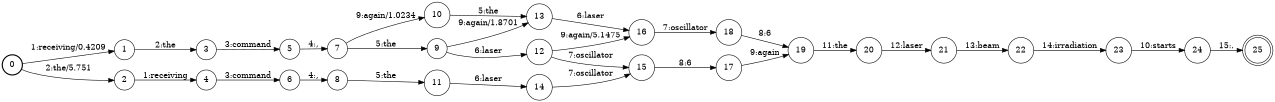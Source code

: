 digraph FST {
rankdir = LR;
size = "8.5,11";
label = "";
center = 1;
orientation = Portrait;
ranksep = "0.4";
nodesep = "0.25";
0 [label = "0", shape = circle, style = bold, fontsize = 14]
	0 -> 1 [label = "1:receiving/0.4209", fontsize = 14];
	0 -> 2 [label = "2:the/5.751", fontsize = 14];
1 [label = "1", shape = circle, style = solid, fontsize = 14]
	1 -> 3 [label = "2:the", fontsize = 14];
2 [label = "2", shape = circle, style = solid, fontsize = 14]
	2 -> 4 [label = "1:receiving", fontsize = 14];
3 [label = "3", shape = circle, style = solid, fontsize = 14]
	3 -> 5 [label = "3:command", fontsize = 14];
4 [label = "4", shape = circle, style = solid, fontsize = 14]
	4 -> 6 [label = "3:command", fontsize = 14];
5 [label = "5", shape = circle, style = solid, fontsize = 14]
	5 -> 7 [label = "4:,", fontsize = 14];
6 [label = "6", shape = circle, style = solid, fontsize = 14]
	6 -> 8 [label = "4:,", fontsize = 14];
7 [label = "7", shape = circle, style = solid, fontsize = 14]
	7 -> 9 [label = "5:the", fontsize = 14];
	7 -> 10 [label = "9:again/1.0234", fontsize = 14];
8 [label = "8", shape = circle, style = solid, fontsize = 14]
	8 -> 11 [label = "5:the", fontsize = 14];
9 [label = "9", shape = circle, style = solid, fontsize = 14]
	9 -> 12 [label = "6:laser", fontsize = 14];
	9 -> 13 [label = "9:again/1.8701", fontsize = 14];
10 [label = "10", shape = circle, style = solid, fontsize = 14]
	10 -> 13 [label = "5:the", fontsize = 14];
11 [label = "11", shape = circle, style = solid, fontsize = 14]
	11 -> 14 [label = "6:laser", fontsize = 14];
12 [label = "12", shape = circle, style = solid, fontsize = 14]
	12 -> 15 [label = "7:oscillator", fontsize = 14];
	12 -> 16 [label = "9:again/5.1475", fontsize = 14];
13 [label = "13", shape = circle, style = solid, fontsize = 14]
	13 -> 16 [label = "6:laser", fontsize = 14];
14 [label = "14", shape = circle, style = solid, fontsize = 14]
	14 -> 15 [label = "7:oscillator", fontsize = 14];
15 [label = "15", shape = circle, style = solid, fontsize = 14]
	15 -> 17 [label = "8:6", fontsize = 14];
16 [label = "16", shape = circle, style = solid, fontsize = 14]
	16 -> 18 [label = "7:oscillator", fontsize = 14];
17 [label = "17", shape = circle, style = solid, fontsize = 14]
	17 -> 19 [label = "9:again", fontsize = 14];
18 [label = "18", shape = circle, style = solid, fontsize = 14]
	18 -> 19 [label = "8:6", fontsize = 14];
19 [label = "19", shape = circle, style = solid, fontsize = 14]
	19 -> 20 [label = "11:the", fontsize = 14];
20 [label = "20", shape = circle, style = solid, fontsize = 14]
	20 -> 21 [label = "12:laser", fontsize = 14];
21 [label = "21", shape = circle, style = solid, fontsize = 14]
	21 -> 22 [label = "13:beam", fontsize = 14];
22 [label = "22", shape = circle, style = solid, fontsize = 14]
	22 -> 23 [label = "14:irradiation", fontsize = 14];
23 [label = "23", shape = circle, style = solid, fontsize = 14]
	23 -> 24 [label = "10:starts", fontsize = 14];
24 [label = "24", shape = circle, style = solid, fontsize = 14]
	24 -> 25 [label = "15:.", fontsize = 14];
25 [label = "25", shape = doublecircle, style = solid, fontsize = 14]
}
